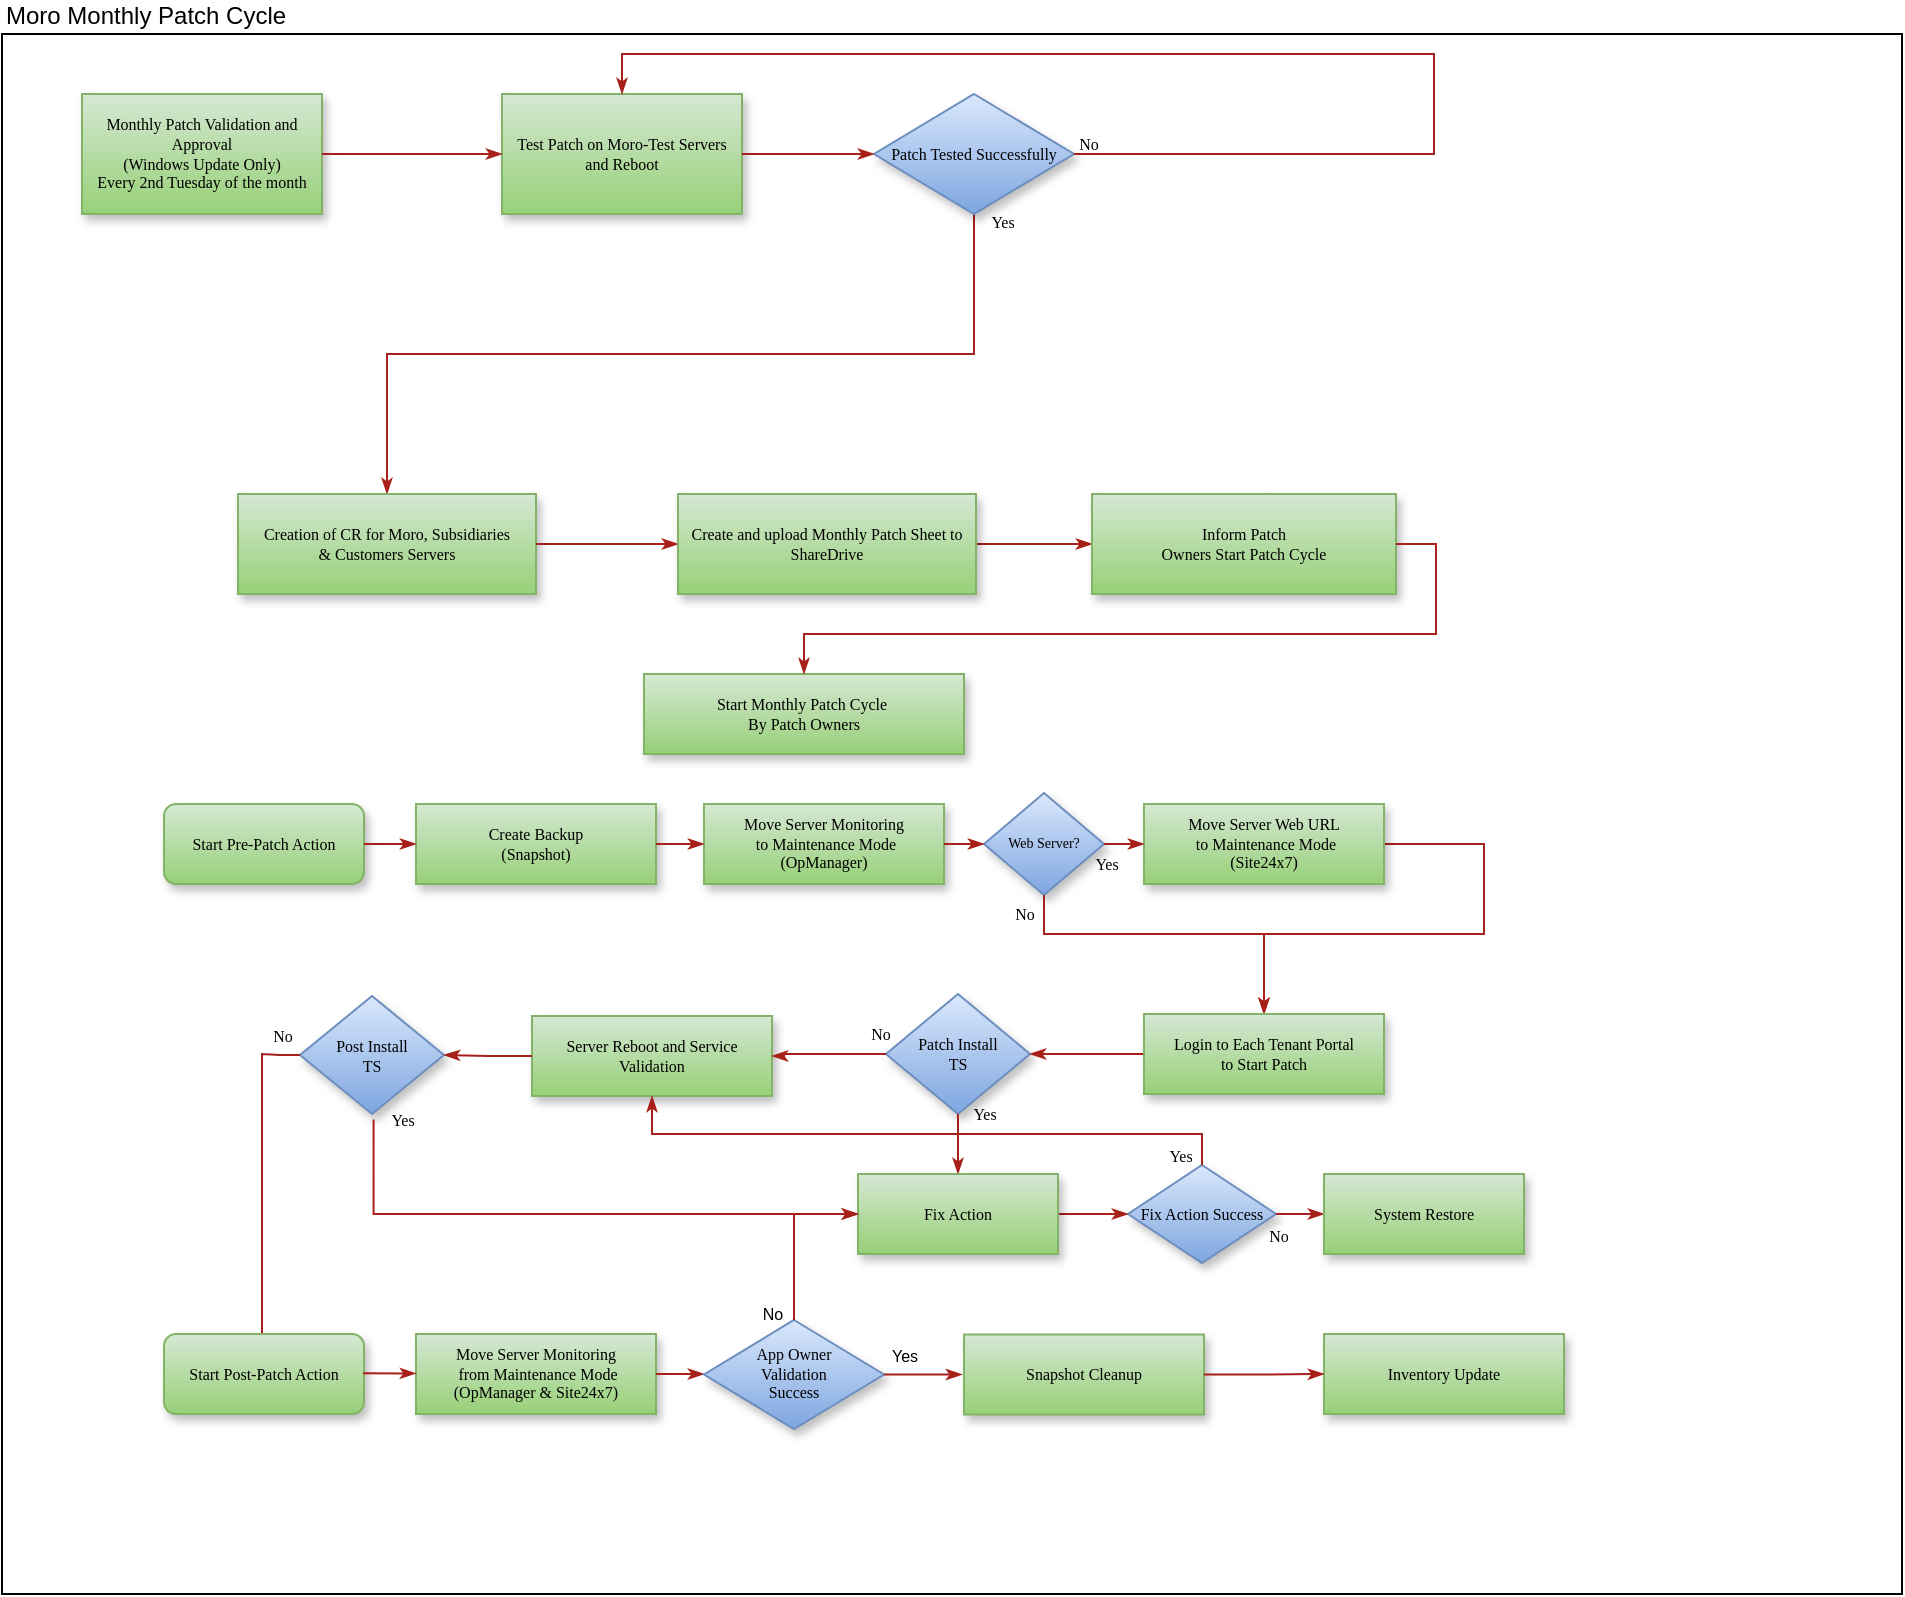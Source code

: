 <mxfile version="22.1.15" type="github">
  <diagram name="Page-1" id="Tljo83vDUWO-DJYBNV3H">
    <mxGraphModel dx="1386" dy="785" grid="1" gridSize="10" guides="1" tooltips="1" connect="1" arrows="1" fold="1" page="1" pageScale="1" pageWidth="1100" pageHeight="850" math="0" shadow="0">
      <root>
        <mxCell id="0" />
        <mxCell id="1" parent="0" />
        <mxCell id="nDvihrp2ujsLI_aoQkw4-44" value="Moro Monthly Patch Cycle" style="rounded=0;whiteSpace=wrap;html=1;align=left;labelPosition=center;verticalLabelPosition=top;verticalAlign=bottom;" vertex="1" parent="1">
          <mxGeometry x="40" y="40" width="950" height="780" as="geometry" />
        </mxCell>
        <mxCell id="nDvihrp2ujsLI_aoQkw4-1" value="Yes" style="edgeStyle=orthogonalEdgeStyle;rounded=0;html=1;labelBackgroundColor=none;startSize=5;endArrow=classicThin;endFill=1;endSize=5;jettySize=auto;orthogonalLoop=1;strokeWidth=1;fontFamily=Verdana;fontSize=8;entryX=0.5;entryY=0;entryDx=0;entryDy=0;strokeColor=#A8201A;fontColor=default;exitX=0.5;exitY=1;exitDx=0;exitDy=0;" edge="1" parent="1" source="nDvihrp2ujsLI_aoQkw4-42" target="nDvihrp2ujsLI_aoQkw4-14">
          <mxGeometry x="-0.982" y="14" relative="1" as="geometry">
            <mxPoint as="offset" />
          </mxGeometry>
        </mxCell>
        <mxCell id="nDvihrp2ujsLI_aoQkw4-2" value="Monthly Patch Validation and Approval&lt;br style=&quot;border-color: var(--border-color);&quot;&gt;(Windows Update Only)&lt;br&gt;Every 2nd Tuesday of the month" style="rounded=0;whiteSpace=wrap;html=1;shadow=1;labelBackgroundColor=none;strokeWidth=1;fontFamily=Verdana;fontSize=8;align=center;fillColor=#d5e8d4;strokeColor=#82b366;gradientColor=#97d077;" vertex="1" parent="1">
          <mxGeometry x="80" y="70" width="120" height="60" as="geometry" />
        </mxCell>
        <mxCell id="nDvihrp2ujsLI_aoQkw4-6" value="" style="edgeStyle=orthogonalEdgeStyle;rounded=0;html=1;labelBackgroundColor=none;startSize=5;endArrow=classicThin;endFill=1;endSize=5;jettySize=auto;orthogonalLoop=1;strokeWidth=1;fontFamily=Verdana;fontSize=8;exitX=1;exitY=0.5;exitDx=0;exitDy=0;strokeColor=#A8201A;fontColor=default;entryX=0.5;entryY=0;entryDx=0;entryDy=0;" edge="1" parent="1" source="nDvihrp2ujsLI_aoQkw4-73" target="nDvihrp2ujsLI_aoQkw4-78">
          <mxGeometry x="-0.011" y="-10" relative="1" as="geometry">
            <mxPoint x="561" y="510" as="targetPoint" />
            <Array as="points">
              <mxPoint x="781" y="445" />
              <mxPoint x="781" y="490" />
              <mxPoint x="671" y="490" />
            </Array>
            <mxPoint x="10" y="10" as="offset" />
            <mxPoint x="611" y="390" as="sourcePoint" />
          </mxGeometry>
        </mxCell>
        <mxCell id="nDvihrp2ujsLI_aoQkw4-13" value="Start Monthly Patch Cycle&amp;nbsp;&lt;br&gt;By Patch Owners" style="whiteSpace=wrap;html=1;rounded=0;shadow=1;labelBackgroundColor=none;strokeWidth=1;fontFamily=Verdana;fontSize=8;align=center;fillColor=#d5e8d4;strokeColor=#82b366;gradientColor=#97d077;" vertex="1" parent="1">
          <mxGeometry x="361" y="360" width="160" height="40" as="geometry" />
        </mxCell>
        <mxCell id="nDvihrp2ujsLI_aoQkw4-14" value="Creation of CR for Moro, Subsidiaries&lt;br/&gt;&amp;amp; Customers Servers" style="whiteSpace=wrap;html=1;rounded=0;shadow=1;labelBackgroundColor=none;strokeWidth=1;fontFamily=Verdana;fontSize=8;align=center;fillColor=#d5e8d4;strokeColor=#82b366;gradientColor=#97d077;" vertex="1" parent="1">
          <mxGeometry x="158" y="270" width="149" height="50" as="geometry" />
        </mxCell>
        <mxCell id="nDvihrp2ujsLI_aoQkw4-15" style="edgeStyle=orthogonalEdgeStyle;rounded=0;html=1;labelBackgroundColor=none;startSize=5;endArrow=classicThin;endFill=1;endSize=5;jettySize=auto;orthogonalLoop=1;strokeWidth=1;fontFamily=Verdana;fontSize=8;exitX=1;exitY=0.5;exitDx=0;exitDy=0;strokeColor=#A8201A;fontColor=default;entryX=0;entryY=0.5;entryDx=0;entryDy=0;" edge="1" parent="1" source="nDvihrp2ujsLI_aoQkw4-57" target="nDvihrp2ujsLI_aoQkw4-59">
          <mxGeometry relative="1" as="geometry">
            <mxPoint x="618" y="1032" as="sourcePoint" />
            <mxPoint x="588" y="290" as="targetPoint" />
          </mxGeometry>
        </mxCell>
        <mxCell id="nDvihrp2ujsLI_aoQkw4-18" value="Patch Install &lt;br&gt;TS" style="rhombus;whiteSpace=wrap;html=1;rounded=0;shadow=1;labelBackgroundColor=none;strokeWidth=1;fontFamily=Verdana;fontSize=8;align=center;fillColor=#dae8fc;strokeColor=#6c8ebf;gradientColor=#7ea6e0;" vertex="1" parent="1">
          <mxGeometry x="482" y="520" width="72" height="60" as="geometry" />
        </mxCell>
        <mxCell id="nDvihrp2ujsLI_aoQkw4-22" value="Fix Action Success" style="rhombus;whiteSpace=wrap;html=1;rounded=0;shadow=1;labelBackgroundColor=none;strokeWidth=1;fontFamily=Verdana;fontSize=8;align=center;fillColor=#dae8fc;strokeColor=#6c8ebf;gradientColor=#7ea6e0;" vertex="1" parent="1">
          <mxGeometry x="603" y="605.5" width="74" height="49" as="geometry" />
        </mxCell>
        <mxCell id="nDvihrp2ujsLI_aoQkw4-24" value="No" style="edgeStyle=orthogonalEdgeStyle;rounded=0;html=1;labelBackgroundColor=none;startSize=5;endArrow=classicThin;endFill=1;endSize=5;jettySize=auto;orthogonalLoop=1;strokeWidth=1;fontFamily=Verdana;fontSize=8;strokeColor=#A8201A;fontColor=default;exitX=1;exitY=0.5;exitDx=0;exitDy=0;entryX=0;entryY=0.5;entryDx=0;entryDy=0;" edge="1" parent="1" source="nDvihrp2ujsLI_aoQkw4-22" target="nDvihrp2ujsLI_aoQkw4-32">
          <mxGeometry x="-0.916" y="-11" relative="1" as="geometry">
            <mxPoint x="927" y="743" as="sourcePoint" />
            <mxPoint x="657" y="915" as="targetPoint" />
            <mxPoint as="offset" />
          </mxGeometry>
        </mxCell>
        <mxCell id="nDvihrp2ujsLI_aoQkw4-31" value="Yes" style="edgeStyle=orthogonalEdgeStyle;rounded=0;html=1;labelBackgroundColor=none;startSize=5;endArrow=classicThin;endFill=1;endSize=5;jettySize=auto;orthogonalLoop=1;strokeWidth=1;fontFamily=Verdana;fontSize=8;exitX=0.5;exitY=1;exitDx=0;exitDy=0;strokeColor=#A8201A;fontColor=default;entryX=0.5;entryY=0;entryDx=0;entryDy=0;" edge="1" parent="1" source="nDvihrp2ujsLI_aoQkw4-18" target="nDvihrp2ujsLI_aoQkw4-39">
          <mxGeometry x="-1" y="13" relative="1" as="geometry">
            <mxPoint x="421" y="696" as="sourcePoint" />
            <mxPoint x="541" y="750" as="targetPoint" />
            <Array as="points" />
            <mxPoint as="offset" />
          </mxGeometry>
        </mxCell>
        <mxCell id="nDvihrp2ujsLI_aoQkw4-32" value="System Restore" style="rounded=0;whiteSpace=wrap;html=1;shadow=1;labelBackgroundColor=none;strokeWidth=1;fontFamily=Verdana;fontSize=8;align=center;fillColor=#d5e8d4;strokeColor=#82b366;gradientColor=#97d077;" vertex="1" parent="1">
          <mxGeometry x="701" y="610" width="100" height="40" as="geometry" />
        </mxCell>
        <mxCell id="nDvihrp2ujsLI_aoQkw4-35" value="" style="edgeStyle=orthogonalEdgeStyle;rounded=0;html=1;labelBackgroundColor=none;startSize=5;endArrow=classicThin;endFill=1;endSize=5;jettySize=auto;orthogonalLoop=1;strokeWidth=1;fontFamily=Verdana;fontSize=8;entryX=0;entryY=0.5;entryDx=0;entryDy=0;strokeColor=#A8201A;fontColor=default;exitX=1;exitY=0.5;exitDx=0;exitDy=0;" edge="1" parent="1" target="nDvihrp2ujsLI_aoQkw4-22" source="nDvihrp2ujsLI_aoQkw4-39">
          <mxGeometry x="-0.517" y="10" relative="1" as="geometry">
            <mxPoint as="offset" />
            <mxPoint x="598.58" y="814" as="sourcePoint" />
            <mxPoint x="598.58" y="904" as="targetPoint" />
            <Array as="points" />
          </mxGeometry>
        </mxCell>
        <mxCell id="nDvihrp2ujsLI_aoQkw4-38" value="" style="edgeStyle=orthogonalEdgeStyle;rounded=0;html=1;labelBackgroundColor=none;startSize=5;endArrow=classicThin;endFill=1;endSize=5;jettySize=auto;orthogonalLoop=1;strokeWidth=1;fontFamily=Verdana;fontSize=8;entryX=1;entryY=0.5;entryDx=0;entryDy=0;exitX=0;exitY=0.5;exitDx=0;exitDy=0;strokeColor=#A8201A;fontColor=default;" edge="1" parent="1" source="nDvihrp2ujsLI_aoQkw4-78" target="nDvihrp2ujsLI_aoQkw4-18">
          <mxGeometry x="-0.89" y="-10" relative="1" as="geometry">
            <mxPoint x="826" y="784" as="targetPoint" />
            <Array as="points" />
            <mxPoint as="offset" />
            <mxPoint x="648" y="784" as="sourcePoint" />
          </mxGeometry>
        </mxCell>
        <mxCell id="nDvihrp2ujsLI_aoQkw4-39" value="Fix Action" style="rounded=0;whiteSpace=wrap;html=1;shadow=1;labelBackgroundColor=none;strokeWidth=1;fontFamily=Verdana;fontSize=8;align=center;fillColor=#d5e8d4;strokeColor=#82b366;gradientColor=#97d077;" vertex="1" parent="1">
          <mxGeometry x="468" y="610" width="100" height="40" as="geometry" />
        </mxCell>
        <mxCell id="nDvihrp2ujsLI_aoQkw4-41" value="Test Patch on Moro-Test Servers and Reboot" style="rounded=0;whiteSpace=wrap;html=1;shadow=1;labelBackgroundColor=none;strokeWidth=1;fontFamily=Verdana;fontSize=8;align=center;fillColor=#d5e8d4;strokeColor=#82b366;gradientColor=#97d077;" vertex="1" parent="1">
          <mxGeometry x="290" y="70" width="120" height="60" as="geometry" />
        </mxCell>
        <mxCell id="nDvihrp2ujsLI_aoQkw4-48" value="" style="edgeStyle=orthogonalEdgeStyle;rounded=0;html=1;labelBackgroundColor=none;startSize=5;endArrow=classicThin;endFill=1;endSize=5;jettySize=auto;orthogonalLoop=1;strokeWidth=1;fontFamily=Verdana;fontSize=8;strokeColor=#A8201A;fontColor=default;exitX=1;exitY=0.5;exitDx=0;exitDy=0;" edge="1" parent="1" source="nDvihrp2ujsLI_aoQkw4-2">
          <mxGeometry relative="1" as="geometry">
            <mxPoint x="320" y="115" as="sourcePoint" />
            <mxPoint x="290" y="100" as="targetPoint" />
          </mxGeometry>
        </mxCell>
        <mxCell id="nDvihrp2ujsLI_aoQkw4-42" value="Patch Tested Successfully" style="rhombus;whiteSpace=wrap;html=1;rounded=0;shadow=1;labelBackgroundColor=none;strokeWidth=1;fontFamily=Verdana;fontSize=8;align=center;fillColor=#dae8fc;strokeColor=#6c8ebf;gradientColor=#7ea6e0;" vertex="1" parent="1">
          <mxGeometry x="476" y="70" width="100" height="60" as="geometry" />
        </mxCell>
        <mxCell id="nDvihrp2ujsLI_aoQkw4-52" value="" style="edgeStyle=orthogonalEdgeStyle;rounded=0;html=1;labelBackgroundColor=none;startSize=5;endArrow=classicThin;endFill=1;endSize=5;jettySize=auto;orthogonalLoop=1;strokeWidth=1;fontFamily=Verdana;fontSize=8;strokeColor=#A8201A;fontColor=default;exitX=1;exitY=0.5;exitDx=0;exitDy=0;" edge="1" parent="1" source="nDvihrp2ujsLI_aoQkw4-41" target="nDvihrp2ujsLI_aoQkw4-42">
          <mxGeometry relative="1" as="geometry">
            <mxPoint x="550" y="115" as="sourcePoint" />
            <mxPoint x="640" y="114.58" as="targetPoint" />
          </mxGeometry>
        </mxCell>
        <mxCell id="nDvihrp2ujsLI_aoQkw4-55" value="No" style="edgeStyle=orthogonalEdgeStyle;rounded=0;html=1;labelBackgroundColor=none;startSize=5;endArrow=classicThin;endFill=1;endSize=5;jettySize=auto;orthogonalLoop=1;strokeWidth=1;fontFamily=Verdana;fontSize=8;strokeColor=#A8201A;fontColor=default;exitX=1;exitY=0.5;exitDx=0;exitDy=0;entryX=0.5;entryY=0;entryDx=0;entryDy=0;" edge="1" parent="1" source="nDvihrp2ujsLI_aoQkw4-42" target="nDvihrp2ujsLI_aoQkw4-41">
          <mxGeometry x="-0.978" y="5" relative="1" as="geometry">
            <mxPoint x="550" y="125" as="sourcePoint" />
            <mxPoint x="646" y="125" as="targetPoint" />
            <Array as="points">
              <mxPoint x="756" y="100" />
              <mxPoint x="756" y="50" />
              <mxPoint x="350" y="50" />
            </Array>
            <mxPoint as="offset" />
          </mxGeometry>
        </mxCell>
        <mxCell id="nDvihrp2ujsLI_aoQkw4-58" value="" style="edgeStyle=orthogonalEdgeStyle;rounded=0;html=1;labelBackgroundColor=none;startSize=5;endArrow=classicThin;endFill=1;endSize=5;jettySize=auto;orthogonalLoop=1;strokeWidth=1;fontFamily=Verdana;fontSize=8;exitX=1;exitY=0.5;exitDx=0;exitDy=0;entryX=0;entryY=0.5;entryDx=0;entryDy=0;strokeColor=#A8201A;fontColor=default;" edge="1" parent="1" source="nDvihrp2ujsLI_aoQkw4-14" target="nDvihrp2ujsLI_aoQkw4-57">
          <mxGeometry relative="1" as="geometry">
            <mxPoint x="328" y="291" as="sourcePoint" />
            <mxPoint x="678" y="290" as="targetPoint" />
          </mxGeometry>
        </mxCell>
        <mxCell id="nDvihrp2ujsLI_aoQkw4-57" value="Create and upload Monthly Patch Sheet to ShareDrive" style="whiteSpace=wrap;html=1;rounded=0;shadow=1;labelBackgroundColor=none;strokeWidth=1;fontFamily=Verdana;fontSize=8;align=center;fillColor=#d5e8d4;strokeColor=#82b366;gradientColor=#97d077;" vertex="1" parent="1">
          <mxGeometry x="378" y="270" width="149" height="50" as="geometry" />
        </mxCell>
        <mxCell id="nDvihrp2ujsLI_aoQkw4-59" value="Inform Patch&lt;br style=&quot;border-color: var(--border-color);&quot;&gt;Owners Start Patch Cycle" style="whiteSpace=wrap;html=1;rounded=0;shadow=1;labelBackgroundColor=none;strokeWidth=1;fontFamily=Verdana;fontSize=8;align=center;fillColor=#d5e8d4;strokeColor=#82b366;gradientColor=#97d077;" vertex="1" parent="1">
          <mxGeometry x="585" y="270" width="152" height="50" as="geometry" />
        </mxCell>
        <mxCell id="nDvihrp2ujsLI_aoQkw4-70" value="Start Pre-Patch Action" style="rounded=1;whiteSpace=wrap;html=1;shadow=1;labelBackgroundColor=none;strokeWidth=1;fontFamily=Verdana;fontSize=8;align=center;fillColor=#d5e8d4;strokeColor=#82b366;gradientColor=#97d077;" vertex="1" parent="1">
          <mxGeometry x="121" y="425" width="100" height="40" as="geometry" />
        </mxCell>
        <mxCell id="nDvihrp2ujsLI_aoQkw4-71" value="Create Backup&lt;br style=&quot;border-color: var(--border-color);&quot;&gt;(Snapshot)" style="whiteSpace=wrap;html=1;rounded=0;shadow=1;labelBackgroundColor=none;strokeWidth=1;fontFamily=Verdana;fontSize=8;align=center;fillColor=#d5e8d4;strokeColor=#82b366;gradientColor=#97d077;" vertex="1" parent="1">
          <mxGeometry x="247" y="425" width="120" height="40" as="geometry" />
        </mxCell>
        <mxCell id="nDvihrp2ujsLI_aoQkw4-72" value="Move Server Monitoring&lt;br&gt;&amp;nbsp;to Maintenance Mode&lt;br&gt;(OpManager)" style="whiteSpace=wrap;html=1;rounded=0;shadow=1;labelBackgroundColor=none;strokeWidth=1;fontFamily=Verdana;fontSize=8;align=center;fillColor=#d5e8d4;strokeColor=#82b366;gradientColor=#97d077;" vertex="1" parent="1">
          <mxGeometry x="391" y="425" width="120" height="40" as="geometry" />
        </mxCell>
        <mxCell id="nDvihrp2ujsLI_aoQkw4-73" value="Move Server Web URL&lt;br&gt;&amp;nbsp;to Maintenance Mode&lt;br&gt;(Site24x7)" style="whiteSpace=wrap;html=1;rounded=0;shadow=1;labelBackgroundColor=none;strokeWidth=1;fontFamily=Verdana;fontSize=8;align=center;fillColor=#d5e8d4;strokeColor=#82b366;gradientColor=#97d077;" vertex="1" parent="1">
          <mxGeometry x="611" y="425" width="120" height="40" as="geometry" />
        </mxCell>
        <mxCell id="nDvihrp2ujsLI_aoQkw4-74" value="Web Server?" style="rhombus;whiteSpace=wrap;html=1;rounded=0;shadow=1;labelBackgroundColor=none;strokeWidth=1;fontFamily=Verdana;fontSize=7;align=center;fillColor=#dae8fc;strokeColor=#6c8ebf;gradientColor=#7ea6e0;" vertex="1" parent="1">
          <mxGeometry x="531" y="419.5" width="60" height="51" as="geometry" />
        </mxCell>
        <mxCell id="nDvihrp2ujsLI_aoQkw4-75" value="Yes" style="edgeStyle=orthogonalEdgeStyle;rounded=0;html=1;labelBackgroundColor=none;startSize=5;endArrow=classicThin;endFill=1;endSize=5;jettySize=auto;orthogonalLoop=1;strokeWidth=1;fontFamily=Verdana;fontSize=8;exitX=1;exitY=0.5;exitDx=0;exitDy=0;strokeColor=#A8201A;fontColor=default;" edge="1" parent="1" source="nDvihrp2ujsLI_aoQkw4-74">
          <mxGeometry x="-0.89" y="-10" relative="1" as="geometry">
            <mxPoint x="611" y="445" as="targetPoint" />
            <Array as="points" />
            <mxPoint as="offset" />
            <mxPoint x="598" y="444.55" as="sourcePoint" />
          </mxGeometry>
        </mxCell>
        <mxCell id="nDvihrp2ujsLI_aoQkw4-77" value="No" style="edgeStyle=orthogonalEdgeStyle;rounded=0;html=1;labelBackgroundColor=none;startSize=5;endArrow=classicThin;endFill=1;endSize=5;jettySize=auto;orthogonalLoop=1;strokeWidth=1;fontFamily=Verdana;fontSize=8;exitX=0.5;exitY=1;exitDx=0;exitDy=0;strokeColor=#A8201A;fontColor=default;entryX=0.5;entryY=0;entryDx=0;entryDy=0;" edge="1" parent="1" source="nDvihrp2ujsLI_aoQkw4-74" target="nDvihrp2ujsLI_aoQkw4-78">
          <mxGeometry x="-0.89" y="-10" relative="1" as="geometry">
            <mxPoint x="561" y="520" as="targetPoint" />
            <Array as="points">
              <mxPoint x="561" y="490" />
              <mxPoint x="671" y="490" />
            </Array>
            <mxPoint as="offset" />
            <mxPoint x="611" y="465" as="sourcePoint" />
          </mxGeometry>
        </mxCell>
        <mxCell id="nDvihrp2ujsLI_aoQkw4-78" value="Login to Each Tenant Portal&lt;br&gt;to Start Patch" style="whiteSpace=wrap;html=1;rounded=0;shadow=1;labelBackgroundColor=none;strokeWidth=1;fontFamily=Verdana;fontSize=8;align=center;fillColor=#d5e8d4;strokeColor=#82b366;gradientColor=#97d077;" vertex="1" parent="1">
          <mxGeometry x="611" y="530" width="120" height="40" as="geometry" />
        </mxCell>
        <mxCell id="nDvihrp2ujsLI_aoQkw4-79" value="" style="edgeStyle=orthogonalEdgeStyle;rounded=0;html=1;labelBackgroundColor=none;startSize=5;endArrow=classicThin;endFill=1;endSize=5;jettySize=auto;orthogonalLoop=1;strokeWidth=1;fontFamily=Verdana;fontSize=8;entryX=0;entryY=0.5;entryDx=0;entryDy=0;exitX=1;exitY=0.5;exitDx=0;exitDy=0;strokeColor=#A8201A;fontColor=default;" edge="1" parent="1" source="nDvihrp2ujsLI_aoQkw4-70" target="nDvihrp2ujsLI_aoQkw4-71">
          <mxGeometry x="-0.89" y="-10" relative="1" as="geometry">
            <mxPoint x="573" y="560" as="targetPoint" />
            <Array as="points" />
            <mxPoint as="offset" />
            <mxPoint x="621" y="560" as="sourcePoint" />
          </mxGeometry>
        </mxCell>
        <mxCell id="nDvihrp2ujsLI_aoQkw4-80" value="" style="edgeStyle=orthogonalEdgeStyle;rounded=0;html=1;labelBackgroundColor=none;startSize=5;endArrow=classicThin;endFill=1;endSize=5;jettySize=auto;orthogonalLoop=1;strokeWidth=1;fontFamily=Verdana;fontSize=8;exitX=1;exitY=0.5;exitDx=0;exitDy=0;strokeColor=#A8201A;fontColor=default;" edge="1" parent="1" source="nDvihrp2ujsLI_aoQkw4-71">
          <mxGeometry x="-0.89" y="-10" relative="1" as="geometry">
            <mxPoint x="391" y="445" as="targetPoint" />
            <Array as="points" />
            <mxPoint as="offset" />
            <mxPoint x="231" y="455" as="sourcePoint" />
          </mxGeometry>
        </mxCell>
        <mxCell id="nDvihrp2ujsLI_aoQkw4-83" value="" style="edgeStyle=orthogonalEdgeStyle;rounded=0;html=1;labelBackgroundColor=none;startSize=5;endArrow=classicThin;endFill=1;endSize=5;jettySize=auto;orthogonalLoop=1;strokeWidth=1;fontFamily=Verdana;fontSize=8;entryX=0;entryY=0.5;entryDx=0;entryDy=0;exitX=1;exitY=0.5;exitDx=0;exitDy=0;strokeColor=#A8201A;fontColor=default;" edge="1" parent="1" source="nDvihrp2ujsLI_aoQkw4-72" target="nDvihrp2ujsLI_aoQkw4-74">
          <mxGeometry x="-0.89" y="-10" relative="1" as="geometry">
            <mxPoint x="257" y="455" as="targetPoint" />
            <Array as="points" />
            <mxPoint as="offset" />
            <mxPoint x="231" y="455" as="sourcePoint" />
          </mxGeometry>
        </mxCell>
        <mxCell id="nDvihrp2ujsLI_aoQkw4-84" value="Move Server Monitoring&lt;br&gt;&amp;nbsp;from Maintenance Mode&lt;br&gt;(OpManager &amp;amp; Site24x7)" style="whiteSpace=wrap;html=1;rounded=0;shadow=1;labelBackgroundColor=none;strokeWidth=1;fontFamily=Verdana;fontSize=8;align=center;fillColor=#d5e8d4;strokeColor=#82b366;gradientColor=#97d077;" vertex="1" parent="1">
          <mxGeometry x="247" y="690" width="120" height="40" as="geometry" />
        </mxCell>
        <mxCell id="nDvihrp2ujsLI_aoQkw4-85" value="Server Reboot and Service Validation" style="whiteSpace=wrap;html=1;rounded=0;shadow=1;labelBackgroundColor=none;strokeWidth=1;fontFamily=Verdana;fontSize=8;align=center;fillColor=#d5e8d4;strokeColor=#82b366;gradientColor=#97d077;" vertex="1" parent="1">
          <mxGeometry x="305" y="531" width="120" height="40" as="geometry" />
        </mxCell>
        <mxCell id="nDvihrp2ujsLI_aoQkw4-86" value="No" style="edgeStyle=orthogonalEdgeStyle;rounded=0;html=1;labelBackgroundColor=none;startSize=5;endArrow=classicThin;endFill=1;endSize=5;jettySize=auto;orthogonalLoop=1;strokeWidth=1;fontFamily=Verdana;fontSize=8;exitX=0;exitY=0.5;exitDx=0;exitDy=0;strokeColor=#A8201A;fontColor=default;entryX=1;entryY=0.5;entryDx=0;entryDy=0;" edge="1" parent="1" source="nDvihrp2ujsLI_aoQkw4-18" target="nDvihrp2ujsLI_aoQkw4-85">
          <mxGeometry x="-0.89" y="-10" relative="1" as="geometry">
            <mxPoint x="401" y="455" as="targetPoint" />
            <Array as="points">
              <mxPoint x="431" y="550" />
              <mxPoint x="431" y="551" />
            </Array>
            <mxPoint as="offset" />
            <mxPoint x="377" y="455" as="sourcePoint" />
          </mxGeometry>
        </mxCell>
        <mxCell id="nDvihrp2ujsLI_aoQkw4-87" value="Post Install &lt;br&gt;TS" style="rhombus;whiteSpace=wrap;html=1;rounded=0;shadow=1;labelBackgroundColor=none;strokeWidth=1;fontFamily=Verdana;fontSize=8;align=center;fillColor=#dae8fc;strokeColor=#6c8ebf;gradientColor=#7ea6e0;" vertex="1" parent="1">
          <mxGeometry x="189" y="521" width="72" height="59" as="geometry" />
        </mxCell>
        <mxCell id="nDvihrp2ujsLI_aoQkw4-88" value="No" style="edgeStyle=orthogonalEdgeStyle;rounded=0;html=1;labelBackgroundColor=none;startSize=5;endArrow=classicThin;endFill=1;endSize=5;jettySize=auto;orthogonalLoop=1;strokeWidth=1;fontFamily=Verdana;fontSize=8;strokeColor=#A8201A;fontColor=default;exitX=0;exitY=0.5;exitDx=0;exitDy=0;" edge="1" parent="1" source="nDvihrp2ujsLI_aoQkw4-87">
          <mxGeometry x="-0.89" y="-10" relative="1" as="geometry">
            <mxPoint x="170" y="710" as="targetPoint" />
            <Array as="points">
              <mxPoint x="179" y="550" />
              <mxPoint x="170" y="550" />
            </Array>
            <mxPoint as="offset" />
            <mxPoint x="101" y="600.69" as="sourcePoint" />
          </mxGeometry>
        </mxCell>
        <mxCell id="nDvihrp2ujsLI_aoQkw4-89" value="" style="edgeStyle=orthogonalEdgeStyle;rounded=0;html=1;labelBackgroundColor=none;startSize=5;endArrow=classicThin;endFill=1;endSize=5;jettySize=auto;orthogonalLoop=1;strokeWidth=1;fontFamily=Verdana;fontSize=8;entryX=1;entryY=0.5;entryDx=0;entryDy=0;strokeColor=#A8201A;fontColor=default;" edge="1" parent="1" source="nDvihrp2ujsLI_aoQkw4-85" target="nDvihrp2ujsLI_aoQkw4-87">
          <mxGeometry x="-0.89" y="-10" relative="1" as="geometry">
            <mxPoint x="323" y="549.83" as="targetPoint" />
            <Array as="points" />
            <mxPoint as="offset" />
            <mxPoint x="341" y="550" as="sourcePoint" />
          </mxGeometry>
        </mxCell>
        <mxCell id="nDvihrp2ujsLI_aoQkw4-91" value="Yes" style="edgeStyle=orthogonalEdgeStyle;rounded=0;html=1;labelBackgroundColor=none;startSize=5;endArrow=classicThin;endFill=1;endSize=5;jettySize=auto;orthogonalLoop=1;strokeWidth=1;fontFamily=Verdana;fontSize=8;exitX=0.511;exitY=1.047;exitDx=0;exitDy=0;strokeColor=#A8201A;fontColor=default;entryX=0;entryY=0.5;entryDx=0;entryDy=0;exitPerimeter=0;" edge="1" parent="1" source="nDvihrp2ujsLI_aoQkw4-87" target="nDvihrp2ujsLI_aoQkw4-39">
          <mxGeometry x="-1.0" y="14" relative="1" as="geometry">
            <mxPoint x="537" y="590" as="sourcePoint" />
            <mxPoint x="537" y="620" as="targetPoint" />
            <Array as="points">
              <mxPoint x="226" y="630" />
            </Array>
            <mxPoint as="offset" />
          </mxGeometry>
        </mxCell>
        <mxCell id="nDvihrp2ujsLI_aoQkw4-93" value="Yes" style="edgeStyle=orthogonalEdgeStyle;rounded=0;html=1;labelBackgroundColor=none;startSize=5;endArrow=classicThin;endFill=1;endSize=5;jettySize=auto;orthogonalLoop=1;strokeWidth=1;fontFamily=Verdana;fontSize=8;entryX=0.5;entryY=1;entryDx=0;entryDy=0;strokeColor=#A8201A;fontColor=default;exitX=0.5;exitY=0;exitDx=0;exitDy=0;" edge="1" parent="1" source="nDvihrp2ujsLI_aoQkw4-22" target="nDvihrp2ujsLI_aoQkw4-85">
          <mxGeometry x="-0.972" y="11" relative="1" as="geometry">
            <mxPoint as="offset" />
            <mxPoint x="578" y="640" as="sourcePoint" />
            <mxPoint x="613" y="640" as="targetPoint" />
            <Array as="points">
              <mxPoint x="640" y="590" />
              <mxPoint x="365" y="590" />
            </Array>
          </mxGeometry>
        </mxCell>
        <mxCell id="nDvihrp2ujsLI_aoQkw4-95" value="Snapshot Cleanup" style="whiteSpace=wrap;html=1;rounded=0;shadow=1;labelBackgroundColor=none;strokeWidth=1;fontFamily=Verdana;fontSize=8;align=center;fillColor=#d5e8d4;strokeColor=#82b366;gradientColor=#97d077;" vertex="1" parent="1">
          <mxGeometry x="521" y="690.25" width="120" height="40" as="geometry" />
        </mxCell>
        <mxCell id="nDvihrp2ujsLI_aoQkw4-96" value="Inventory Update" style="whiteSpace=wrap;html=1;rounded=0;shadow=1;labelBackgroundColor=none;strokeWidth=1;fontFamily=Verdana;fontSize=8;align=center;fillColor=#d5e8d4;strokeColor=#82b366;gradientColor=#97d077;" vertex="1" parent="1">
          <mxGeometry x="701" y="690" width="120" height="40" as="geometry" />
        </mxCell>
        <mxCell id="nDvihrp2ujsLI_aoQkw4-97" style="edgeStyle=orthogonalEdgeStyle;rounded=0;html=1;labelBackgroundColor=none;startSize=5;endArrow=classicThin;endFill=1;endSize=5;jettySize=auto;orthogonalLoop=1;strokeWidth=1;fontFamily=Verdana;fontSize=8;exitX=1;exitY=0.5;exitDx=0;exitDy=0;strokeColor=#A8201A;fontColor=default;entryX=0.5;entryY=0;entryDx=0;entryDy=0;" edge="1" parent="1" source="nDvihrp2ujsLI_aoQkw4-59" target="nDvihrp2ujsLI_aoQkw4-13">
          <mxGeometry relative="1" as="geometry">
            <mxPoint x="511" y="301" as="sourcePoint" />
            <mxPoint x="558" y="300" as="targetPoint" />
          </mxGeometry>
        </mxCell>
        <mxCell id="nDvihrp2ujsLI_aoQkw4-100" value="Start Post-Patch Action" style="rounded=1;whiteSpace=wrap;html=1;shadow=1;labelBackgroundColor=none;strokeWidth=1;fontFamily=Verdana;fontSize=8;align=center;fillColor=#d5e8d4;strokeColor=#82b366;gradientColor=#97d077;" vertex="1" parent="1">
          <mxGeometry x="121" y="690" width="100" height="40" as="geometry" />
        </mxCell>
        <mxCell id="nDvihrp2ujsLI_aoQkw4-101" value="" style="edgeStyle=orthogonalEdgeStyle;rounded=0;html=1;labelBackgroundColor=none;startSize=5;endArrow=classicThin;endFill=1;endSize=5;jettySize=auto;orthogonalLoop=1;strokeWidth=1;fontFamily=Verdana;fontSize=8;exitX=1;exitY=0.5;exitDx=0;exitDy=0;strokeColor=#A8201A;fontColor=default;entryX=0;entryY=0.5;entryDx=0;entryDy=0;" edge="1" parent="1" target="nDvihrp2ujsLI_aoQkw4-84">
          <mxGeometry x="-0.89" y="-10" relative="1" as="geometry">
            <mxPoint x="244.5" y="709.66" as="targetPoint" />
            <Array as="points" />
            <mxPoint as="offset" />
            <mxPoint x="220.5" y="709.66" as="sourcePoint" />
          </mxGeometry>
        </mxCell>
        <mxCell id="nDvihrp2ujsLI_aoQkw4-102" value="" style="edgeStyle=orthogonalEdgeStyle;rounded=0;html=1;labelBackgroundColor=none;startSize=5;endArrow=classicThin;endFill=1;endSize=5;jettySize=auto;orthogonalLoop=1;strokeWidth=1;fontFamily=Verdana;fontSize=8;exitX=1;exitY=0.5;exitDx=0;exitDy=0;strokeColor=#A8201A;fontColor=default;entryX=0;entryY=0.5;entryDx=0;entryDy=0;" edge="1" parent="1" source="nDvihrp2ujsLI_aoQkw4-84" target="nDvihrp2ujsLI_aoQkw4-104">
          <mxGeometry x="-0.89" y="-10" relative="1" as="geometry">
            <mxPoint x="257" y="720" as="targetPoint" />
            <Array as="points" />
            <mxPoint as="offset" />
            <mxPoint x="230.5" y="719.66" as="sourcePoint" />
          </mxGeometry>
        </mxCell>
        <mxCell id="nDvihrp2ujsLI_aoQkw4-103" value="" style="edgeStyle=orthogonalEdgeStyle;rounded=0;html=1;labelBackgroundColor=none;startSize=5;endArrow=classicThin;endFill=1;endSize=5;jettySize=auto;orthogonalLoop=1;strokeWidth=1;fontFamily=Verdana;fontSize=8;exitX=1;exitY=0.5;exitDx=0;exitDy=0;strokeColor=#A8201A;fontColor=default;entryX=0;entryY=0.5;entryDx=0;entryDy=0;" edge="1" parent="1" source="nDvihrp2ujsLI_aoQkw4-95" target="nDvihrp2ujsLI_aoQkw4-96">
          <mxGeometry x="-0.89" y="-10" relative="1" as="geometry">
            <mxPoint x="411" y="720" as="targetPoint" />
            <Array as="points" />
            <mxPoint as="offset" />
            <mxPoint x="377" y="720" as="sourcePoint" />
          </mxGeometry>
        </mxCell>
        <mxCell id="nDvihrp2ujsLI_aoQkw4-104" value="App Owner &lt;br&gt;Validation&lt;br&gt;Success" style="rhombus;whiteSpace=wrap;html=1;rounded=0;shadow=1;labelBackgroundColor=none;strokeWidth=1;fontFamily=Verdana;fontSize=8;align=center;fillColor=#dae8fc;strokeColor=#6c8ebf;gradientColor=#7ea6e0;" vertex="1" parent="1">
          <mxGeometry x="391" y="683" width="90" height="54.5" as="geometry" />
        </mxCell>
        <mxCell id="nDvihrp2ujsLI_aoQkw4-105" value="" style="edgeStyle=orthogonalEdgeStyle;rounded=0;html=1;labelBackgroundColor=none;startSize=5;endArrow=classicThin;endFill=1;endSize=5;jettySize=auto;orthogonalLoop=1;strokeWidth=1;fontFamily=Verdana;fontSize=8;exitX=1;exitY=0.5;exitDx=0;exitDy=0;strokeColor=#A8201A;fontColor=default;" edge="1" parent="1" source="nDvihrp2ujsLI_aoQkw4-104">
          <mxGeometry x="-0.89" y="-10" relative="1" as="geometry">
            <mxPoint x="520" y="710" as="targetPoint" />
            <Array as="points" />
            <mxPoint as="offset" />
            <mxPoint x="377" y="720" as="sourcePoint" />
          </mxGeometry>
        </mxCell>
        <mxCell id="nDvihrp2ujsLI_aoQkw4-106" value="Yes" style="edgeLabel;html=1;align=center;verticalAlign=middle;resizable=0;points=[];fontSize=8;" vertex="1" connectable="0" parent="nDvihrp2ujsLI_aoQkw4-105">
          <mxGeometry x="-0.11" y="-1" relative="1" as="geometry">
            <mxPoint x="-8" y="-11" as="offset" />
          </mxGeometry>
        </mxCell>
        <mxCell id="nDvihrp2ujsLI_aoQkw4-107" value="" style="edgeStyle=orthogonalEdgeStyle;rounded=0;html=1;labelBackgroundColor=none;startSize=5;endArrow=classicThin;endFill=1;endSize=5;jettySize=auto;orthogonalLoop=1;strokeWidth=1;fontFamily=Verdana;fontSize=8;exitX=0.5;exitY=0;exitDx=0;exitDy=0;strokeColor=#A8201A;fontColor=default;entryX=0;entryY=0.5;entryDx=0;entryDy=0;" edge="1" parent="1" source="nDvihrp2ujsLI_aoQkw4-104" target="nDvihrp2ujsLI_aoQkw4-39">
          <mxGeometry x="-0.89" y="-10" relative="1" as="geometry">
            <mxPoint x="530" y="720" as="targetPoint" />
            <Array as="points" />
            <mxPoint as="offset" />
            <mxPoint x="491" y="720" as="sourcePoint" />
          </mxGeometry>
        </mxCell>
        <mxCell id="nDvihrp2ujsLI_aoQkw4-108" value="No" style="edgeLabel;html=1;align=center;verticalAlign=middle;resizable=0;points=[];fontSize=8;" vertex="1" connectable="0" parent="nDvihrp2ujsLI_aoQkw4-107">
          <mxGeometry x="-0.11" y="-1" relative="1" as="geometry">
            <mxPoint x="-12" y="35" as="offset" />
          </mxGeometry>
        </mxCell>
      </root>
    </mxGraphModel>
  </diagram>
</mxfile>
